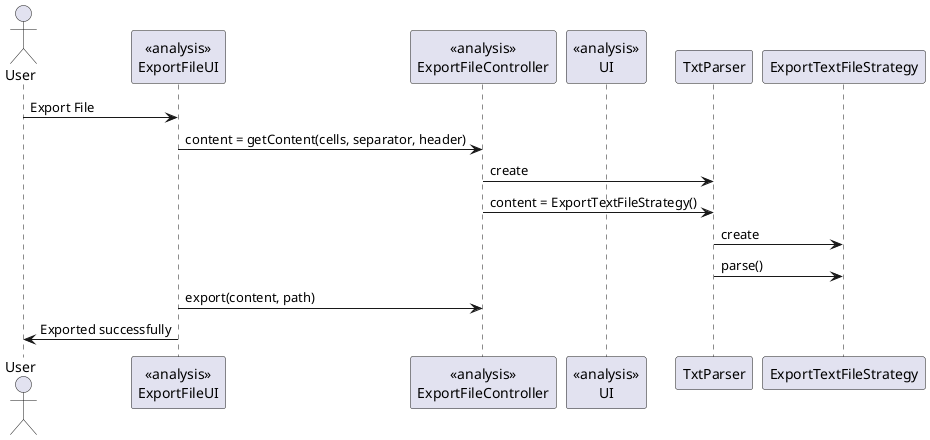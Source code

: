 @startuml doc-files/export_file_design_image.png

actor User
participant "<<analysis>>\nExportFileUI" as ExportFileUI
participant "<<analysis>>\nExportFileController" as ExportFileController
participant "<<analysis>>\nUI" as UI

User->ExportFileUI: Export File
ExportFileUI->ExportFileController: content = getContent(cells, separator, header)
ExportFileController->TxtParser: create
ExportFileController->TxtParser: content = ExportTextFileStrategy()
TxtParser->ExportTextFileStrategy: create
TxtParser->ExportTextFileStrategy: parse()
ExportFileUI->ExportFileController: export(content, path)

ExportFileUI->User: Exported successfully

@enduml